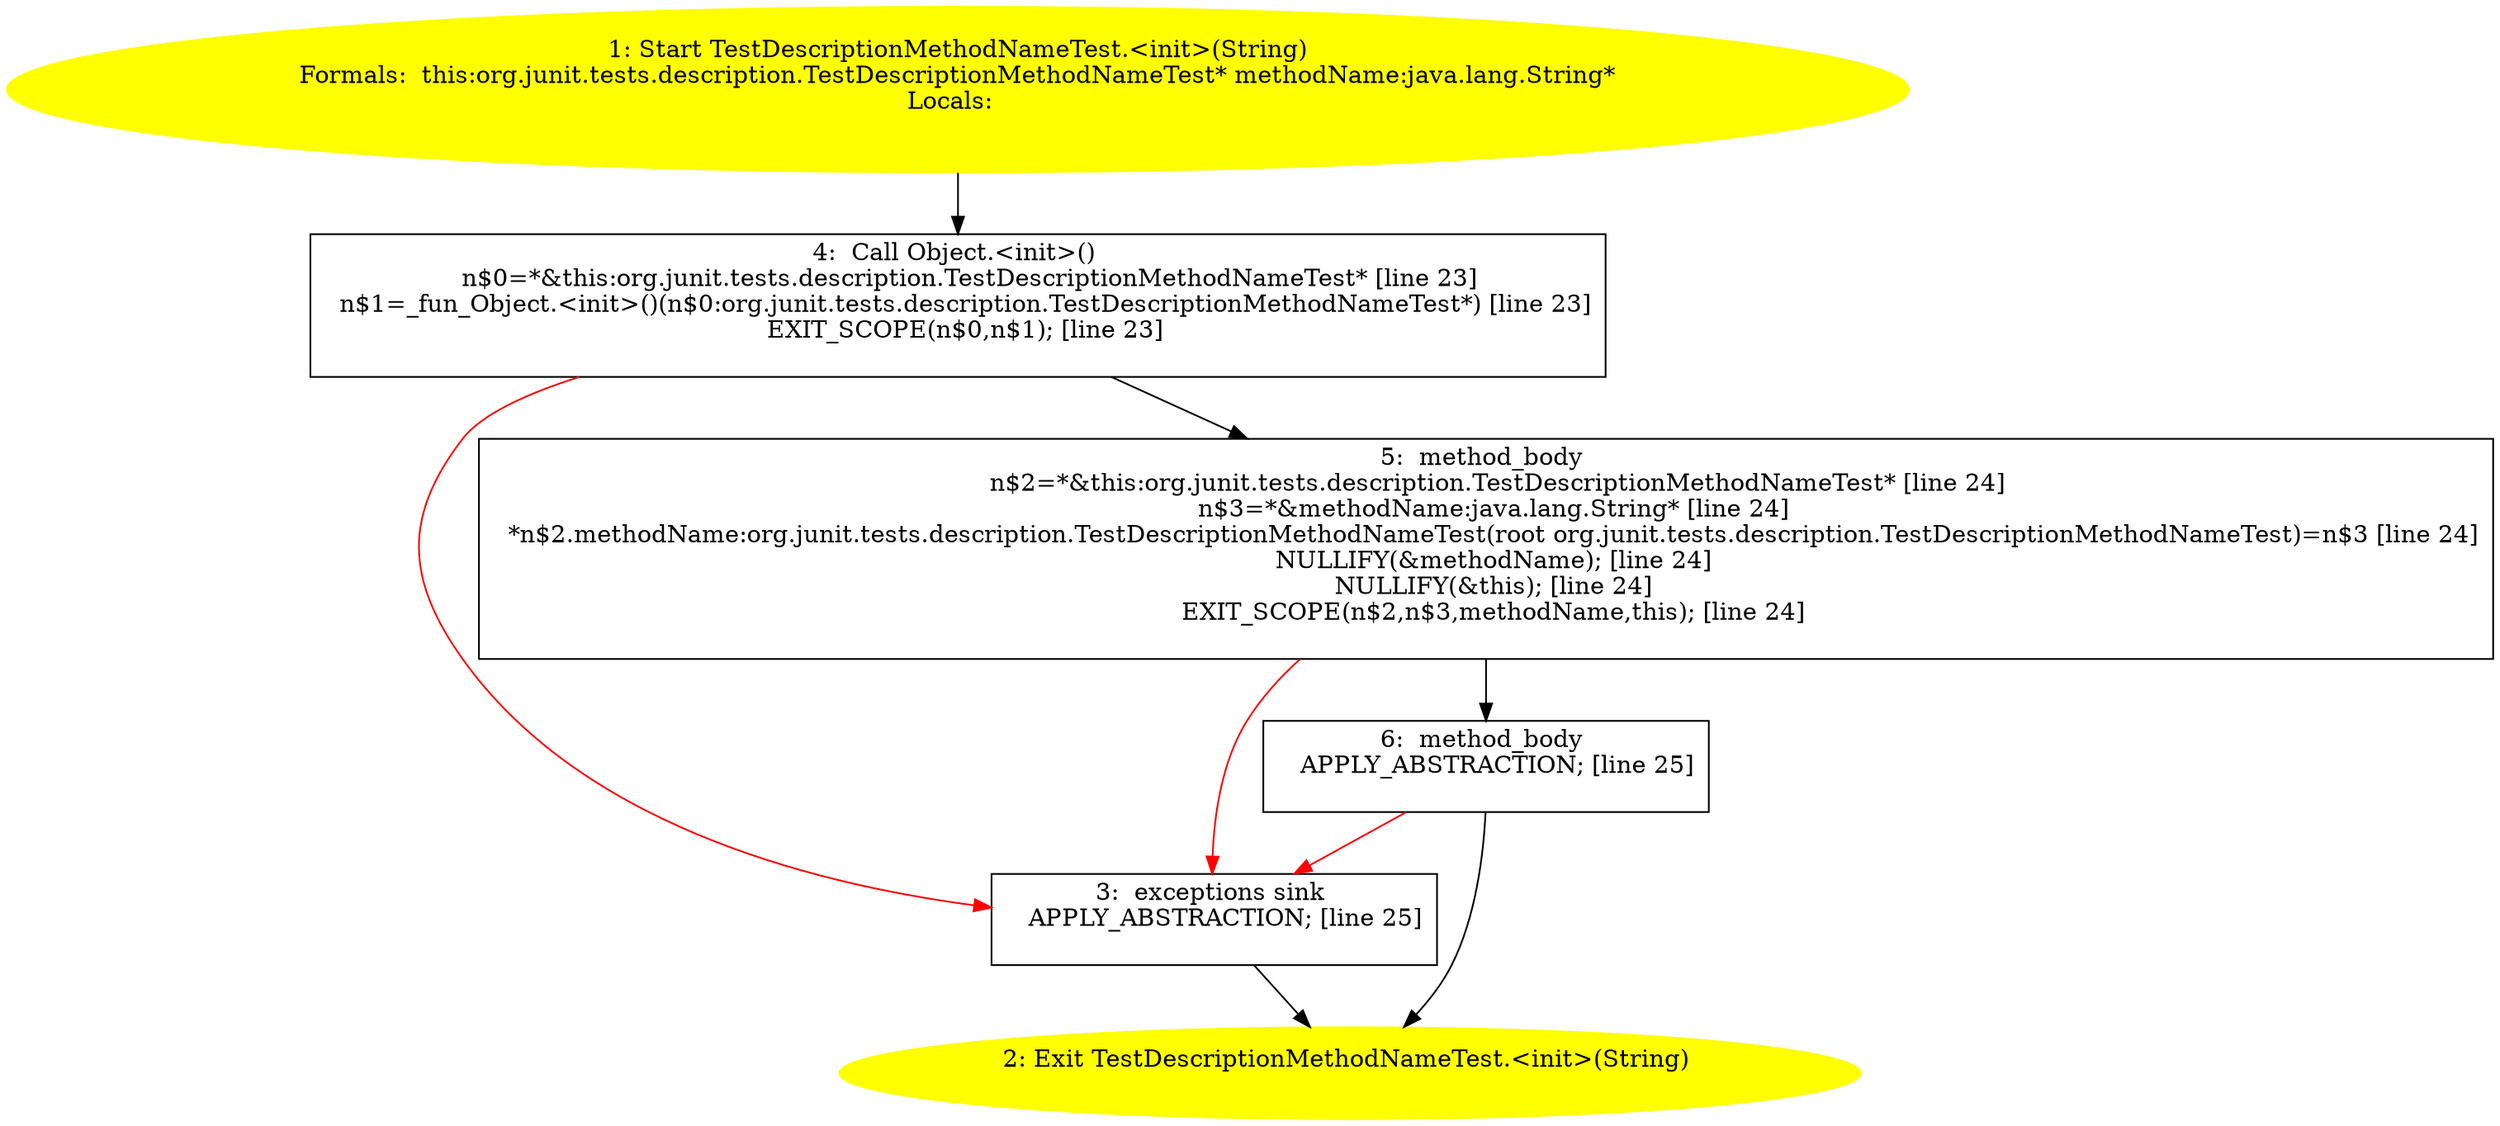 /* @generated */
digraph cfg {
"org.junit.tests.description.TestDescriptionMethodNameTest.<init>(java.lang.String).e057eb1f409aa6b5078aa62b6afc8c45_1" [label="1: Start TestDescriptionMethodNameTest.<init>(String)\nFormals:  this:org.junit.tests.description.TestDescriptionMethodNameTest* methodName:java.lang.String*\nLocals:  \n  " color=yellow style=filled]
	

	 "org.junit.tests.description.TestDescriptionMethodNameTest.<init>(java.lang.String).e057eb1f409aa6b5078aa62b6afc8c45_1" -> "org.junit.tests.description.TestDescriptionMethodNameTest.<init>(java.lang.String).e057eb1f409aa6b5078aa62b6afc8c45_4" ;
"org.junit.tests.description.TestDescriptionMethodNameTest.<init>(java.lang.String).e057eb1f409aa6b5078aa62b6afc8c45_2" [label="2: Exit TestDescriptionMethodNameTest.<init>(String) \n  " color=yellow style=filled]
	

"org.junit.tests.description.TestDescriptionMethodNameTest.<init>(java.lang.String).e057eb1f409aa6b5078aa62b6afc8c45_3" [label="3:  exceptions sink \n   APPLY_ABSTRACTION; [line 25]\n " shape="box"]
	

	 "org.junit.tests.description.TestDescriptionMethodNameTest.<init>(java.lang.String).e057eb1f409aa6b5078aa62b6afc8c45_3" -> "org.junit.tests.description.TestDescriptionMethodNameTest.<init>(java.lang.String).e057eb1f409aa6b5078aa62b6afc8c45_2" ;
"org.junit.tests.description.TestDescriptionMethodNameTest.<init>(java.lang.String).e057eb1f409aa6b5078aa62b6afc8c45_4" [label="4:  Call Object.<init>() \n   n$0=*&this:org.junit.tests.description.TestDescriptionMethodNameTest* [line 23]\n  n$1=_fun_Object.<init>()(n$0:org.junit.tests.description.TestDescriptionMethodNameTest*) [line 23]\n  EXIT_SCOPE(n$0,n$1); [line 23]\n " shape="box"]
	

	 "org.junit.tests.description.TestDescriptionMethodNameTest.<init>(java.lang.String).e057eb1f409aa6b5078aa62b6afc8c45_4" -> "org.junit.tests.description.TestDescriptionMethodNameTest.<init>(java.lang.String).e057eb1f409aa6b5078aa62b6afc8c45_5" ;
	 "org.junit.tests.description.TestDescriptionMethodNameTest.<init>(java.lang.String).e057eb1f409aa6b5078aa62b6afc8c45_4" -> "org.junit.tests.description.TestDescriptionMethodNameTest.<init>(java.lang.String).e057eb1f409aa6b5078aa62b6afc8c45_3" [color="red" ];
"org.junit.tests.description.TestDescriptionMethodNameTest.<init>(java.lang.String).e057eb1f409aa6b5078aa62b6afc8c45_5" [label="5:  method_body \n   n$2=*&this:org.junit.tests.description.TestDescriptionMethodNameTest* [line 24]\n  n$3=*&methodName:java.lang.String* [line 24]\n  *n$2.methodName:org.junit.tests.description.TestDescriptionMethodNameTest(root org.junit.tests.description.TestDescriptionMethodNameTest)=n$3 [line 24]\n  NULLIFY(&methodName); [line 24]\n  NULLIFY(&this); [line 24]\n  EXIT_SCOPE(n$2,n$3,methodName,this); [line 24]\n " shape="box"]
	

	 "org.junit.tests.description.TestDescriptionMethodNameTest.<init>(java.lang.String).e057eb1f409aa6b5078aa62b6afc8c45_5" -> "org.junit.tests.description.TestDescriptionMethodNameTest.<init>(java.lang.String).e057eb1f409aa6b5078aa62b6afc8c45_6" ;
	 "org.junit.tests.description.TestDescriptionMethodNameTest.<init>(java.lang.String).e057eb1f409aa6b5078aa62b6afc8c45_5" -> "org.junit.tests.description.TestDescriptionMethodNameTest.<init>(java.lang.String).e057eb1f409aa6b5078aa62b6afc8c45_3" [color="red" ];
"org.junit.tests.description.TestDescriptionMethodNameTest.<init>(java.lang.String).e057eb1f409aa6b5078aa62b6afc8c45_6" [label="6:  method_body \n   APPLY_ABSTRACTION; [line 25]\n " shape="box"]
	

	 "org.junit.tests.description.TestDescriptionMethodNameTest.<init>(java.lang.String).e057eb1f409aa6b5078aa62b6afc8c45_6" -> "org.junit.tests.description.TestDescriptionMethodNameTest.<init>(java.lang.String).e057eb1f409aa6b5078aa62b6afc8c45_2" ;
	 "org.junit.tests.description.TestDescriptionMethodNameTest.<init>(java.lang.String).e057eb1f409aa6b5078aa62b6afc8c45_6" -> "org.junit.tests.description.TestDescriptionMethodNameTest.<init>(java.lang.String).e057eb1f409aa6b5078aa62b6afc8c45_3" [color="red" ];
}
